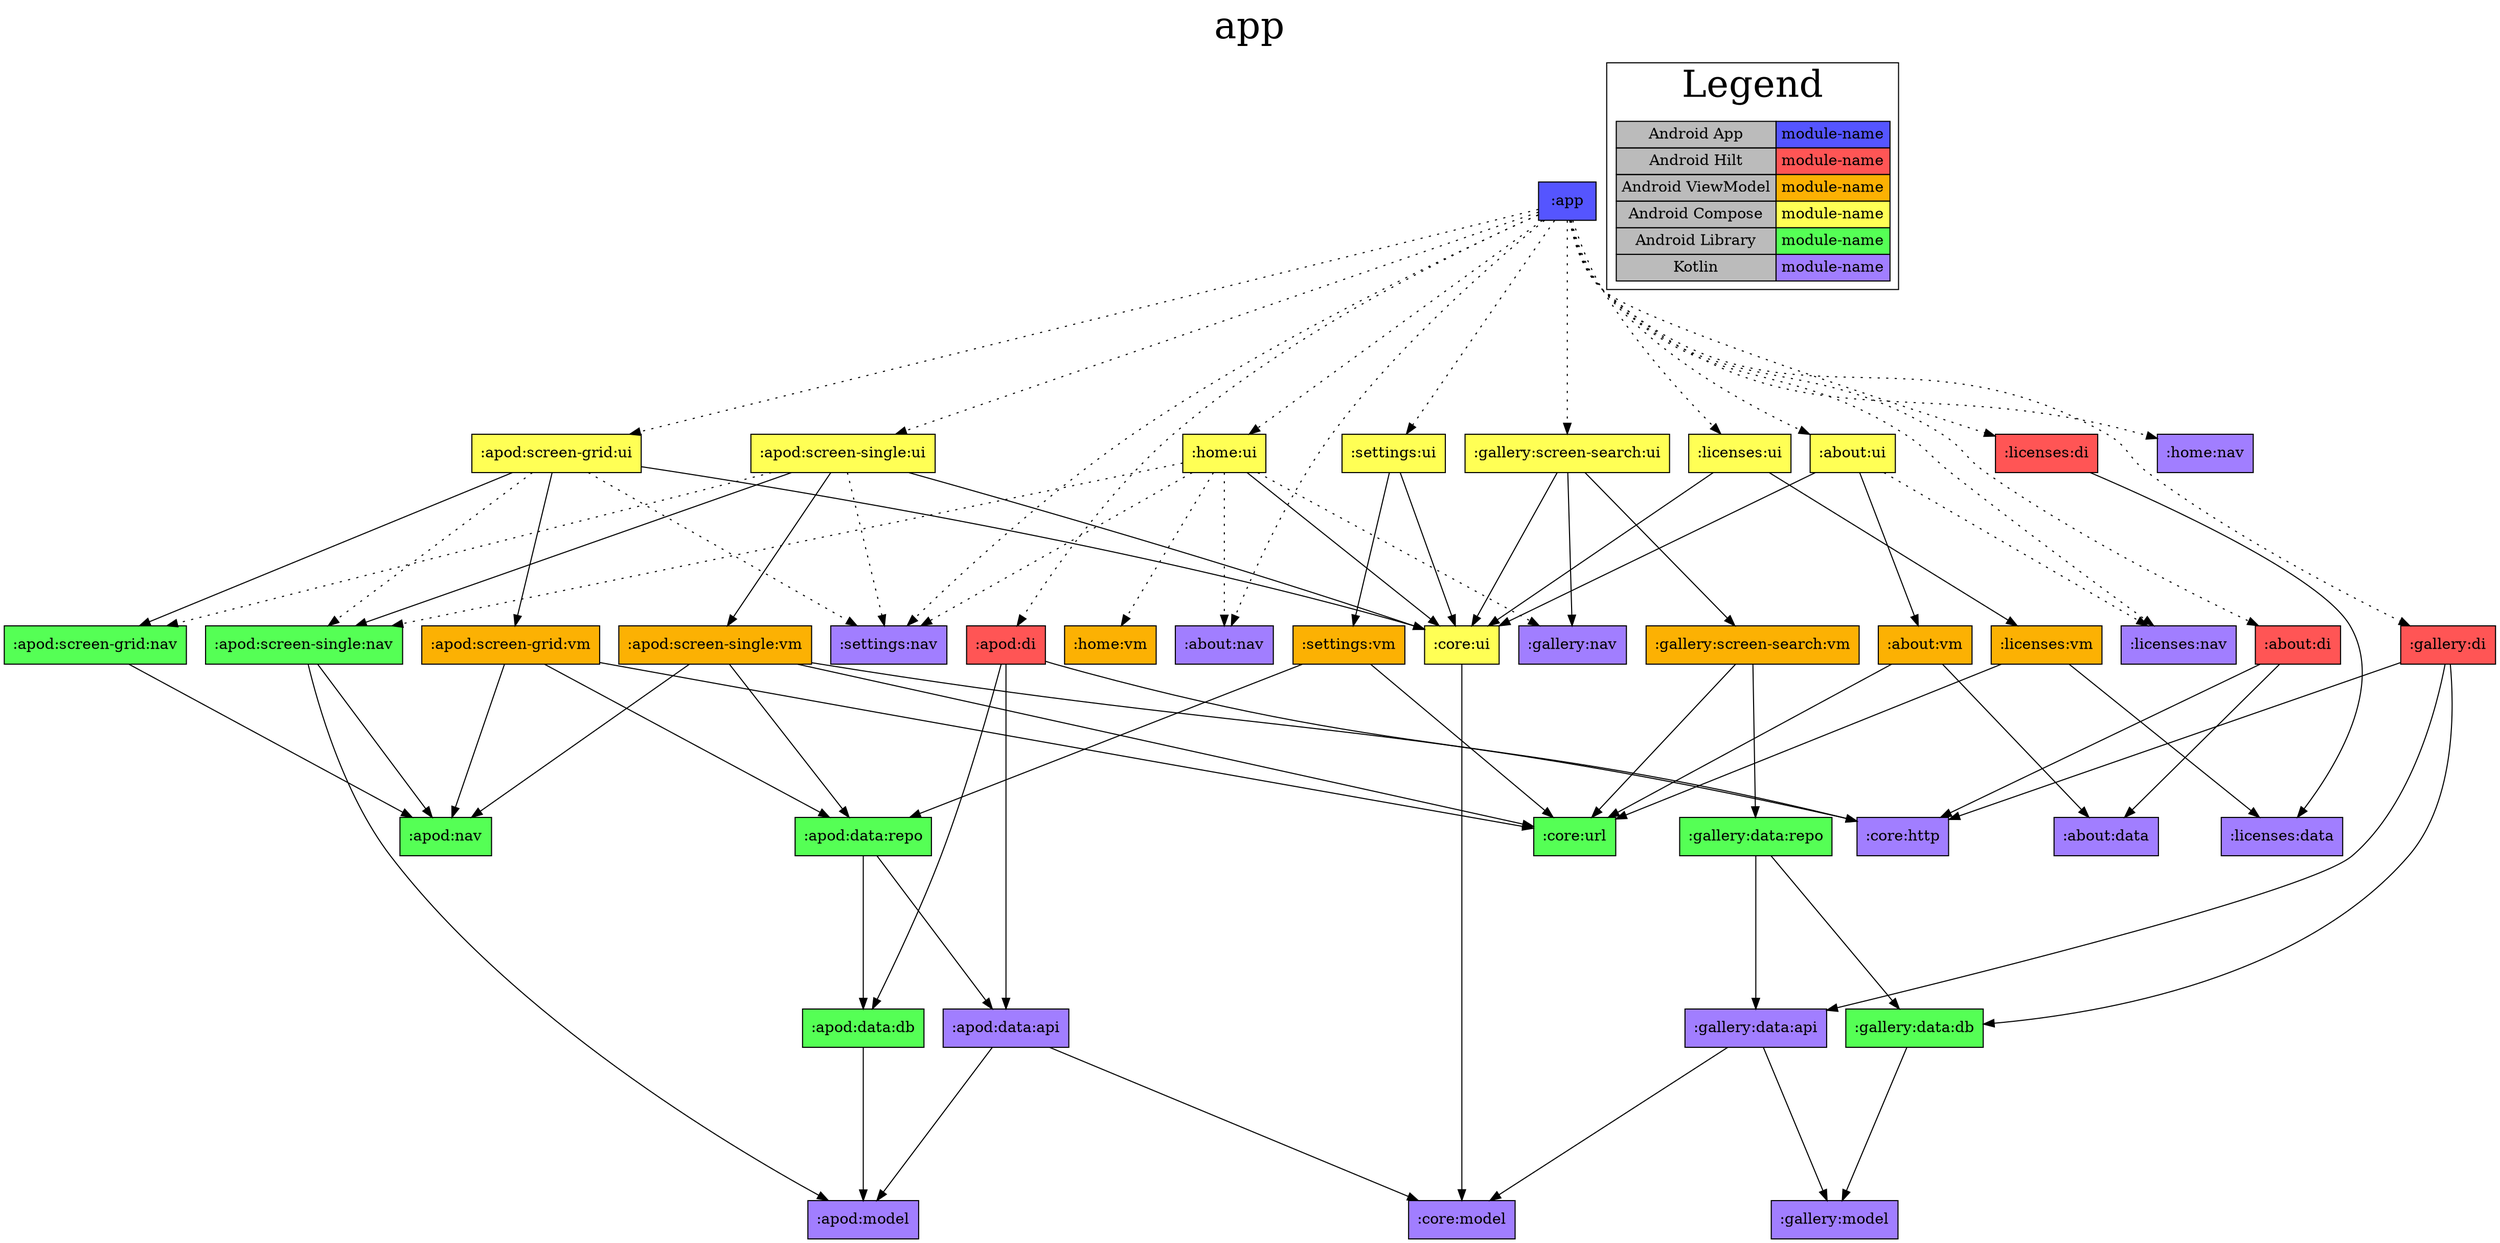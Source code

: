 digraph {
edge ["dir"="forward"]
graph ["dpi"="100","label"="app","labelloc"="t","fontsize"="35","ranksep"="2.0"]
node ["style"="filled","shape"="box"]
":app" ["shape"="rectangle","fillcolor"="#5555FF"]
":about:di" ["fillcolor"="#FF5555"]
":about:data" ["fillcolor"="#A17EFF"]
":core:http" ["fillcolor"="#A17EFF"]
":about:nav" ["fillcolor"="#A17EFF"]
":about:ui" ["fillcolor"="#FFFF55"]
":about:vm" ["fillcolor"="#FCB103"]
":core:url" ["fillcolor"="#55FF55"]
":core:ui" ["fillcolor"="#FFFF55"]
":core:model" ["fillcolor"="#A17EFF"]
":licenses:nav" ["fillcolor"="#A17EFF"]
":apod:di" ["fillcolor"="#FF5555"]
":apod:data:api" ["fillcolor"="#A17EFF"]
":apod:model" ["fillcolor"="#A17EFF"]
":apod:data:db" ["fillcolor"="#55FF55"]
":apod:screen-grid:ui" ["fillcolor"="#FFFF55"]
":apod:screen-grid:nav" ["fillcolor"="#55FF55"]
":apod:nav" ["fillcolor"="#55FF55"]
":apod:screen-grid:vm" ["fillcolor"="#FCB103"]
":apod:data:repo" ["fillcolor"="#55FF55"]
":apod:screen-single:nav" ["fillcolor"="#55FF55"]
":settings:nav" ["fillcolor"="#A17EFF"]
":apod:screen-single:ui" ["fillcolor"="#FFFF55"]
":apod:screen-single:vm" ["fillcolor"="#FCB103"]
":gallery:di" ["fillcolor"="#FF5555"]
":gallery:data:api" ["fillcolor"="#A17EFF"]
":gallery:model" ["fillcolor"="#A17EFF"]
":gallery:data:db" ["fillcolor"="#55FF55"]
":gallery:screen-search:ui" ["fillcolor"="#FFFF55"]
":gallery:nav" ["fillcolor"="#A17EFF"]
":gallery:screen-search:vm" ["fillcolor"="#FCB103"]
":gallery:data:repo" ["fillcolor"="#55FF55"]
":home:nav" ["fillcolor"="#A17EFF"]
":home:ui" ["fillcolor"="#FFFF55"]
":home:vm" ["fillcolor"="#FCB103"]
":licenses:di" ["fillcolor"="#FF5555"]
":licenses:data" ["fillcolor"="#A17EFF"]
":licenses:ui" ["fillcolor"="#FFFF55"]
":licenses:vm" ["fillcolor"="#FCB103"]
":settings:ui" ["fillcolor"="#FFFF55"]
":settings:vm" ["fillcolor"="#FCB103"]
{
edge ["dir"="none"]
graph ["rank"="same"]
":app"
}
subgraph "cluster_legend" {
edge ["dir"="none"]
graph ["label"="Legend"]
"Legend" ["style"="filled","fillcolor"="#bbbbbb","shape"="none","margin"="0","label"=<
<TABLE BORDER="0" CELLBORDER="1" CELLSPACING="0" CELLPADDING="4">
<TR><TD>Android App</TD><TD BGCOLOR="#5555FF">module-name</TD></TR>
<TR><TD>Android Hilt</TD><TD BGCOLOR="#FF5555">module-name</TD></TR>
<TR><TD>Android ViewModel</TD><TD BGCOLOR="#FCB103">module-name</TD></TR>
<TR><TD>Android Compose</TD><TD BGCOLOR="#FFFF55">module-name</TD></TR>
<TR><TD>Android Library</TD><TD BGCOLOR="#55FF55">module-name</TD></TR>
<TR><TD>Kotlin</TD><TD BGCOLOR="#A17EFF">module-name</TD></TR>
</TABLE>
>]
}
":app" -> ":about:di" ["style"="dotted"]
":app" -> ":about:nav" ["style"="dotted"]
":app" -> ":about:ui" ["style"="dotted"]
":app" -> ":apod:di" ["style"="dotted"]
":app" -> ":apod:screen-grid:ui" ["style"="dotted"]
":app" -> ":apod:screen-single:ui" ["style"="dotted"]
":app" -> ":gallery:di" ["style"="dotted"]
":app" -> ":gallery:screen-search:ui" ["style"="dotted"]
":app" -> ":home:nav" ["style"="dotted"]
":app" -> ":home:ui" ["style"="dotted"]
":app" -> ":licenses:di" ["style"="dotted"]
":app" -> ":licenses:nav" ["style"="dotted"]
":app" -> ":licenses:ui" ["style"="dotted"]
":app" -> ":settings:nav" ["style"="dotted"]
":app" -> ":settings:ui" ["style"="dotted"]
":about:di" -> ":about:data"
":about:di" -> ":core:http"
":about:ui" -> ":about:vm"
":about:ui" -> ":core:ui"
":about:ui" -> ":licenses:nav" ["style"="dotted"]
":about:vm" -> ":about:data"
":about:vm" -> ":core:url"
":core:ui" -> ":core:model"
":apod:di" -> ":apod:data:api"
":apod:di" -> ":apod:data:db"
":apod:di" -> ":core:http"
":apod:data:api" -> ":apod:model"
":apod:data:api" -> ":core:model"
":apod:data:db" -> ":apod:model"
":apod:screen-grid:ui" -> ":apod:screen-grid:nav"
":apod:screen-grid:ui" -> ":apod:screen-grid:vm"
":apod:screen-grid:ui" -> ":core:ui"
":apod:screen-grid:ui" -> ":apod:screen-single:nav" ["style"="dotted"]
":apod:screen-grid:ui" -> ":settings:nav" ["style"="dotted"]
":apod:screen-grid:nav" -> ":apod:nav"
":apod:screen-grid:vm" -> ":apod:data:repo"
":apod:screen-grid:vm" -> ":apod:nav"
":apod:screen-grid:vm" -> ":core:url"
":apod:data:repo" -> ":apod:data:api"
":apod:data:repo" -> ":apod:data:db"
":apod:screen-single:nav" -> ":apod:model"
":apod:screen-single:nav" -> ":apod:nav"
":apod:screen-single:ui" -> ":apod:screen-single:nav"
":apod:screen-single:ui" -> ":apod:screen-single:vm"
":apod:screen-single:ui" -> ":core:ui"
":apod:screen-single:ui" -> ":apod:screen-grid:nav" ["style"="dotted"]
":apod:screen-single:ui" -> ":settings:nav" ["style"="dotted"]
":apod:screen-single:vm" -> ":apod:data:repo"
":apod:screen-single:vm" -> ":apod:nav"
":apod:screen-single:vm" -> ":core:http"
":apod:screen-single:vm" -> ":core:url"
":gallery:di" -> ":gallery:data:api"
":gallery:di" -> ":gallery:data:db"
":gallery:di" -> ":core:http"
":gallery:data:api" -> ":gallery:model"
":gallery:data:api" -> ":core:model"
":gallery:data:db" -> ":gallery:model"
":gallery:screen-search:ui" -> ":gallery:nav"
":gallery:screen-search:ui" -> ":gallery:screen-search:vm"
":gallery:screen-search:ui" -> ":core:ui"
":gallery:screen-search:vm" -> ":gallery:data:repo"
":gallery:screen-search:vm" -> ":core:url"
":gallery:data:repo" -> ":gallery:data:api"
":gallery:data:repo" -> ":gallery:data:db"
":home:ui" -> ":core:ui"
":home:ui" -> ":about:nav" ["style"="dotted"]
":home:ui" -> ":apod:screen-single:nav" ["style"="dotted"]
":home:ui" -> ":gallery:nav" ["style"="dotted"]
":home:ui" -> ":home:vm" ["style"="dotted"]
":home:ui" -> ":settings:nav" ["style"="dotted"]
":licenses:di" -> ":licenses:data"
":licenses:ui" -> ":core:ui"
":licenses:ui" -> ":licenses:vm"
":licenses:vm" -> ":core:url"
":licenses:vm" -> ":licenses:data"
":settings:ui" -> ":core:ui"
":settings:ui" -> ":settings:vm"
":settings:vm" -> ":core:url"
":settings:vm" -> ":apod:data:repo"
}